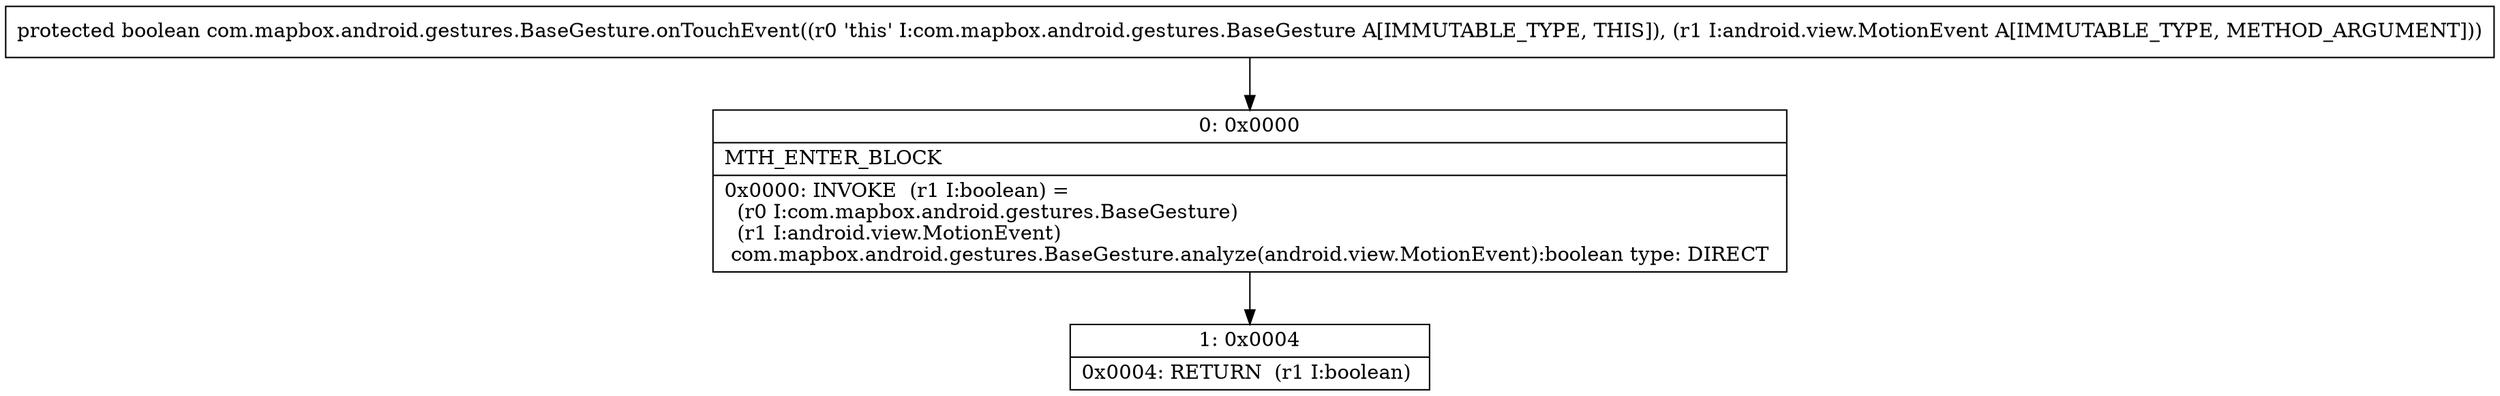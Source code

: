digraph "CFG forcom.mapbox.android.gestures.BaseGesture.onTouchEvent(Landroid\/view\/MotionEvent;)Z" {
Node_0 [shape=record,label="{0\:\ 0x0000|MTH_ENTER_BLOCK\l|0x0000: INVOKE  (r1 I:boolean) = \l  (r0 I:com.mapbox.android.gestures.BaseGesture)\l  (r1 I:android.view.MotionEvent)\l com.mapbox.android.gestures.BaseGesture.analyze(android.view.MotionEvent):boolean type: DIRECT \l}"];
Node_1 [shape=record,label="{1\:\ 0x0004|0x0004: RETURN  (r1 I:boolean) \l}"];
MethodNode[shape=record,label="{protected boolean com.mapbox.android.gestures.BaseGesture.onTouchEvent((r0 'this' I:com.mapbox.android.gestures.BaseGesture A[IMMUTABLE_TYPE, THIS]), (r1 I:android.view.MotionEvent A[IMMUTABLE_TYPE, METHOD_ARGUMENT])) }"];
MethodNode -> Node_0;
Node_0 -> Node_1;
}

